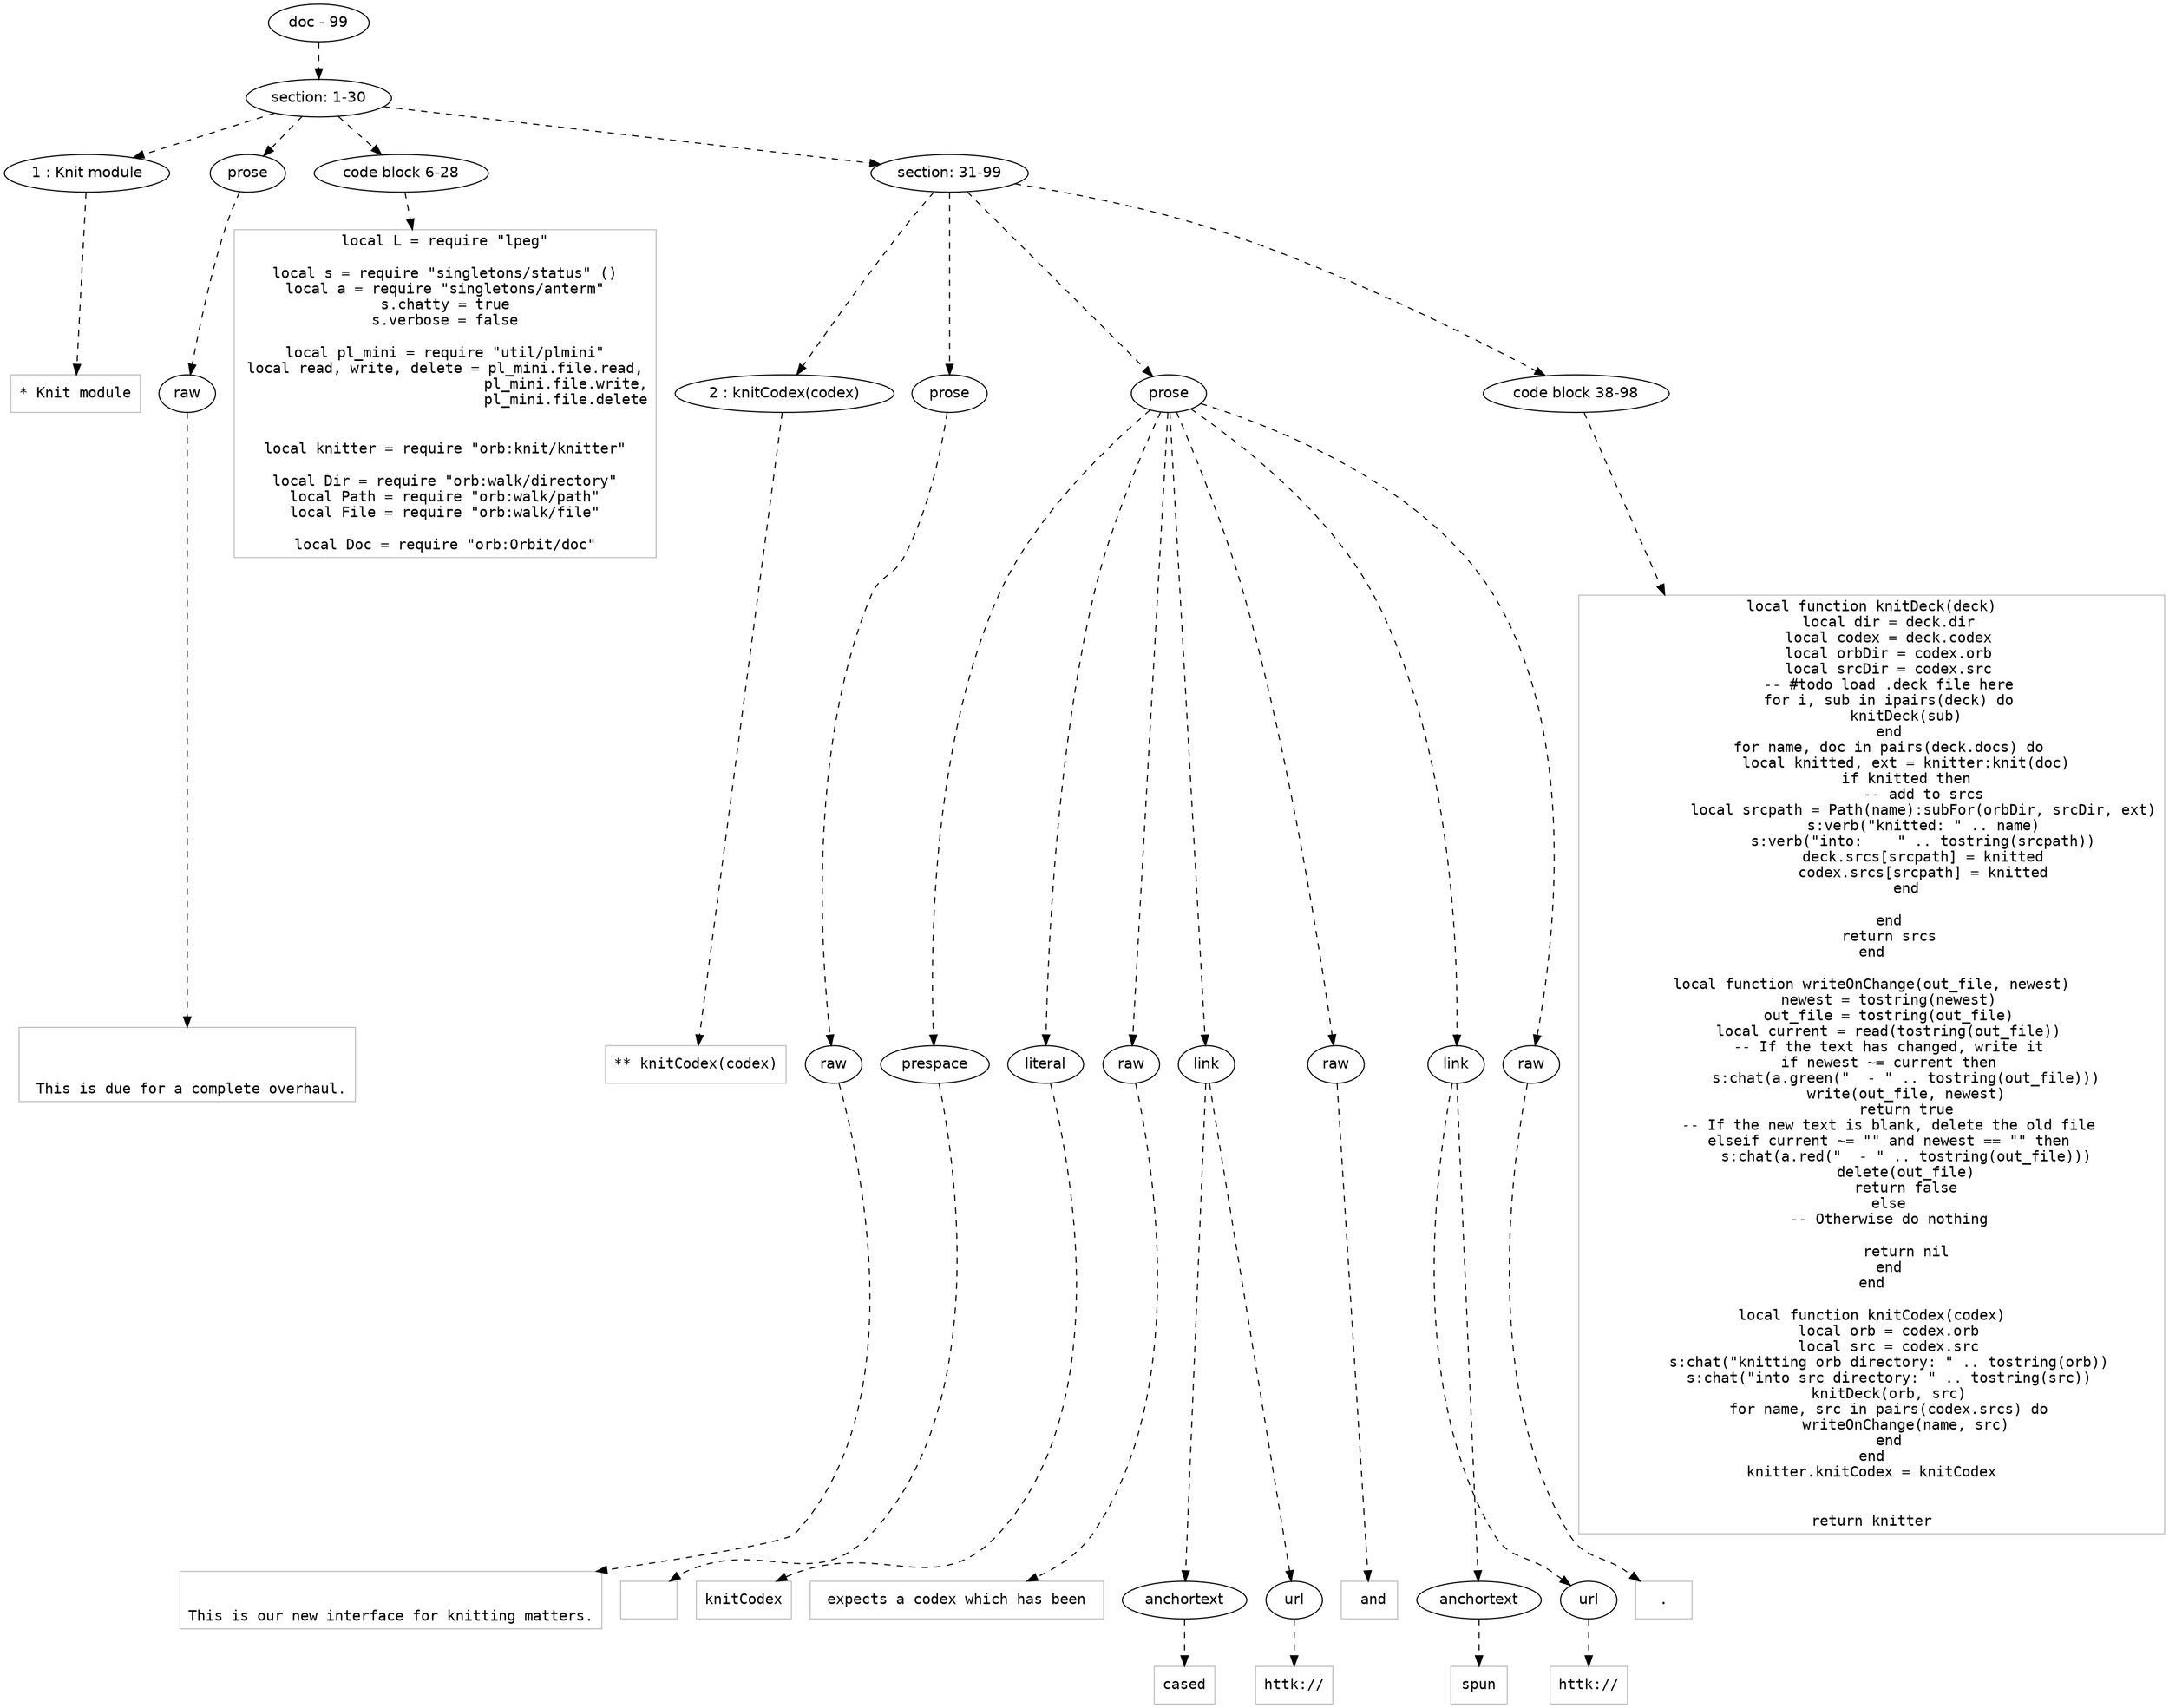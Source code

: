 digraph lpegNode {

node [fontname=Helvetica]
edge [style=dashed]

doc_0 [label="doc - 99"]


doc_0 -> { section_1}
{rank=same; section_1}

section_1 [label="section: 1-30"]


// END RANK doc_0

section_1 -> { header_2 prose_3 codeblock_4 section_5}
{rank=same; header_2 prose_3 codeblock_4 section_5}

header_2 [label="1 : Knit module"]

prose_3 [label="prose"]

codeblock_4 [label="code block 6-28"]

section_5 [label="section: 31-99"]


// END RANK section_1

header_2 -> leaf_6
leaf_6  [color=Gray,shape=rectangle,fontname=Inconsolata,label="* Knit module"]
// END RANK header_2

prose_3 -> { raw_7}
{rank=same; raw_7}

raw_7 [label="raw"]


// END RANK prose_3

raw_7 -> leaf_8
leaf_8  [color=Gray,shape=rectangle,fontname=Inconsolata,label="


 This is due for a complete overhaul.
"]
// END RANK raw_7

codeblock_4 -> leaf_9
leaf_9  [color=Gray,shape=rectangle,fontname=Inconsolata,label="local L = require \"lpeg\"

local s = require \"singletons/status\" ()
local a = require \"singletons/anterm\"
s.chatty = true
s.verbose = false

local pl_mini = require \"util/plmini\"
local read, write, delete = pl_mini.file.read,
                            pl_mini.file.write,
                            pl_mini.file.delete


local knitter = require \"orb:knit/knitter\"

local Dir = require \"orb:walk/directory\"
local Path = require \"orb:walk/path\"
local File = require \"orb:walk/file\"

local Doc = require \"orb:Orbit/doc\"
"]
// END RANK codeblock_4

section_5 -> { header_10 prose_11 prose_12 codeblock_13}
{rank=same; header_10 prose_11 prose_12 codeblock_13}

header_10 [label="2 : knitCodex(codex)"]

prose_11 [label="prose"]

prose_12 [label="prose"]

codeblock_13 [label="code block 38-98"]


// END RANK section_5

header_10 -> leaf_14
leaf_14  [color=Gray,shape=rectangle,fontname=Inconsolata,label="** knitCodex(codex)"]
// END RANK header_10

prose_11 -> { raw_15}
{rank=same; raw_15}

raw_15 [label="raw"]


// END RANK prose_11

raw_15 -> leaf_16
leaf_16  [color=Gray,shape=rectangle,fontname=Inconsolata,label="

This is our new interface for knitting matters.
"]
// END RANK raw_15

prose_12 -> { prespace_17 literal_18 raw_19 link_20 raw_21 link_22 raw_23}
{rank=same; prespace_17 literal_18 raw_19 link_20 raw_21 link_22 raw_23}

prespace_17 [label="prespace"]

literal_18 [label="literal"]

raw_19 [label="raw"]

link_20 [label="link"]

raw_21 [label="raw"]

link_22 [label="link"]

raw_23 [label="raw"]


// END RANK prose_12

prespace_17 -> leaf_24
leaf_24  [color=Gray,shape=rectangle,fontname=Inconsolata,label=""]
// END RANK prespace_17

literal_18 -> leaf_25
leaf_25  [color=Gray,shape=rectangle,fontname=Inconsolata,label="knitCodex"]
// END RANK literal_18

raw_19 -> leaf_26
leaf_26  [color=Gray,shape=rectangle,fontname=Inconsolata,label=" expects a codex which has been "]
// END RANK raw_19

link_20 -> { anchortext_27 url_28}
{rank=same; anchortext_27 url_28}

anchortext_27 [label="anchortext"]

url_28 [label="url"]


// END RANK link_20

anchortext_27 -> leaf_29
leaf_29  [color=Gray,shape=rectangle,fontname=Inconsolata,label="cased"]
// END RANK anchortext_27

url_28 -> leaf_30
leaf_30  [color=Gray,shape=rectangle,fontname=Inconsolata,label="httk://"]
// END RANK url_28

raw_21 -> leaf_31
leaf_31  [color=Gray,shape=rectangle,fontname=Inconsolata,label=" and"]
// END RANK raw_21

link_22 -> { anchortext_32 url_33}
{rank=same; anchortext_32 url_33}

anchortext_32 [label="anchortext"]

url_33 [label="url"]


// END RANK link_22

anchortext_32 -> leaf_34
leaf_34  [color=Gray,shape=rectangle,fontname=Inconsolata,label="spun"]
// END RANK anchortext_32

url_33 -> leaf_35
leaf_35  [color=Gray,shape=rectangle,fontname=Inconsolata,label="httk://"]
// END RANK url_33

raw_23 -> leaf_36
leaf_36  [color=Gray,shape=rectangle,fontname=Inconsolata,label=".
"]
// END RANK raw_23

codeblock_13 -> leaf_37
leaf_37  [color=Gray,shape=rectangle,fontname=Inconsolata,label="local function knitDeck(deck)
    local dir = deck.dir
    local codex = deck.codex
    local orbDir = codex.orb
    local srcDir = codex.src
    -- #todo load .deck file here
    for i, sub in ipairs(deck) do
        knitDeck(sub)
    end
    for name, doc in pairs(deck.docs) do
        local knitted, ext = knitter:knit(doc)
        if knitted then
            -- add to srcs
            local srcpath = Path(name):subFor(orbDir, srcDir, ext)
            s:verb(\"knitted: \" .. name)
            s:verb(\"into:    \" .. tostring(srcpath))
            deck.srcs[srcpath] = knitted
            codex.srcs[srcpath] = knitted
        end

    end
    return srcs
end

local function writeOnChange(out_file, newest)
    newest = tostring(newest)
    out_file = tostring(out_file)
    local current = read(tostring(out_file))
    -- If the text has changed, write it
    if newest ~= current then
        s:chat(a.green(\"  - \" .. tostring(out_file)))
        write(out_file, newest)
        return true
    -- If the new text is blank, delete the old file
    elseif current ~= \"\" and newest == \"\" then
        s:chat(a.red(\"  - \" .. tostring(out_file)))
        delete(out_file)
        return false
    else
    -- Otherwise do nothing

        return nil
    end
end

local function knitCodex(codex)
    local orb = codex.orb
    local src = codex.src
    s:chat(\"knitting orb directory: \" .. tostring(orb))
    s:chat(\"into src directory: \" .. tostring(src))
    knitDeck(orb, src)
    for name, src in pairs(codex.srcs) do
        writeOnChange(name, src)
    end
end
knitter.knitCodex = knitCodex


return knitter"]
// END RANK codeblock_13


}
